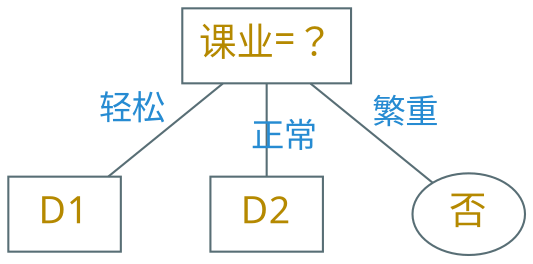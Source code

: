 digraph g {
    graph [nodesep=0.6, ranksep=0.6]
    bgcolor="transparent"
    node [shape=box color="#586e75" fontcolor="#b58900" fontsize=18 fontname="Ysabeau,LXGWWenKai"]
    edge [color="#586e75" fontcolor="#268bd2" fontsize=16 fontname="Ysabeau,LXGWWenKai" arrowhead=none]

    "课业=？" -> "D1" [xlabel="轻松"]
    "课业=？" -> "D2" [headlabel="正常" labeldistance=2]

    node [shape=ellipse]
    "课业=？" -> "否" [xlabel="繁重"]
}